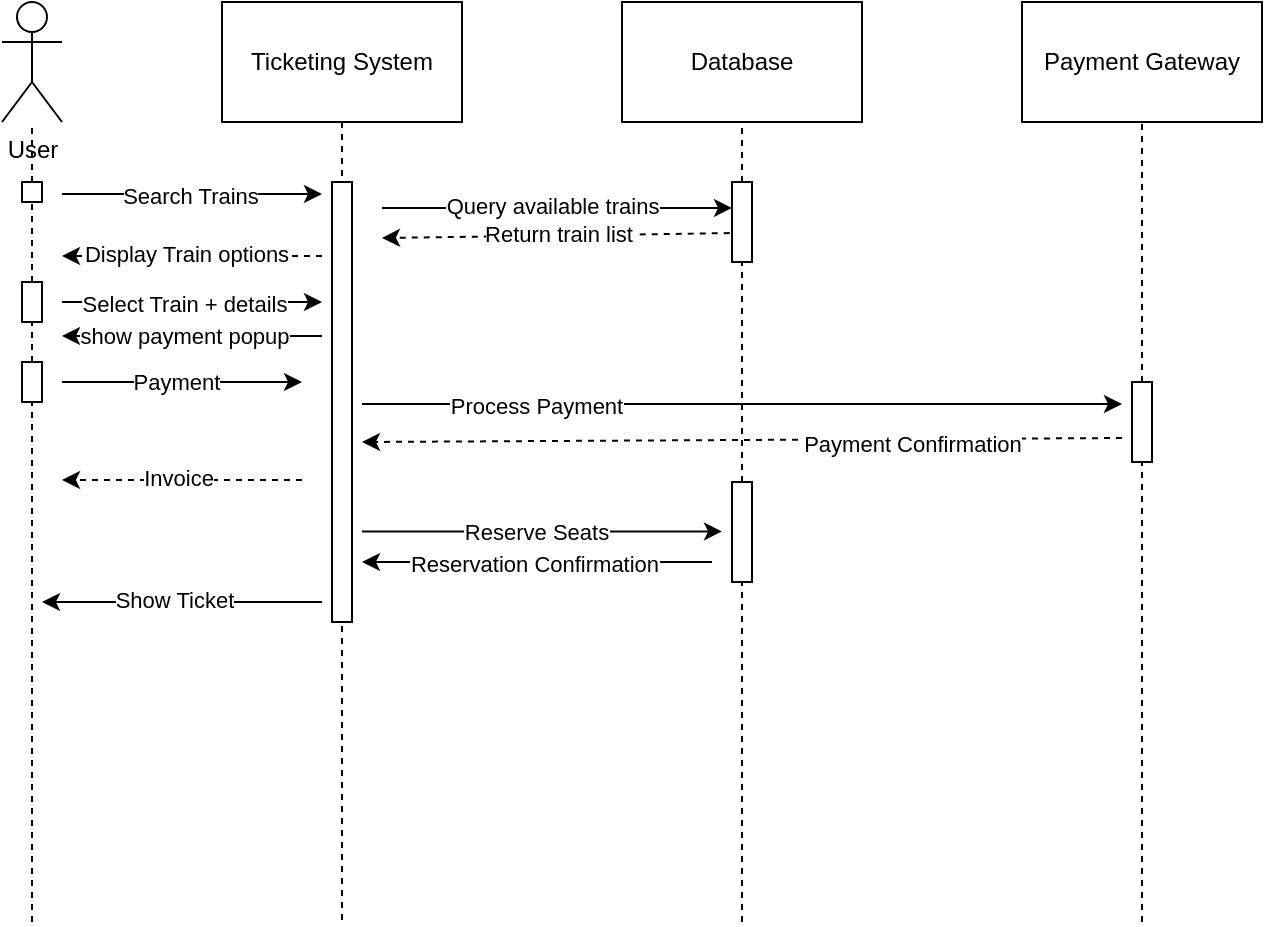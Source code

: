 <mxfile version="26.2.14">
  <diagram name="Page-1" id="i64wEnPb8zfksxOD2FZf">
    <mxGraphModel dx="1181" dy="661" grid="1" gridSize="10" guides="1" tooltips="1" connect="1" arrows="1" fold="1" page="1" pageScale="1" pageWidth="827" pageHeight="1169" math="0" shadow="0">
      <root>
        <mxCell id="0" />
        <mxCell id="1" parent="0" />
        <mxCell id="rvdwCyW7f-3hrS_x6d0H-1" value="Ticketing System" style="rounded=0;whiteSpace=wrap;html=1;" vertex="1" parent="1">
          <mxGeometry x="200" y="60" width="120" height="60" as="geometry" />
        </mxCell>
        <mxCell id="rvdwCyW7f-3hrS_x6d0H-2" value="Database" style="rounded=0;whiteSpace=wrap;html=1;" vertex="1" parent="1">
          <mxGeometry x="400" y="60" width="120" height="60" as="geometry" />
        </mxCell>
        <mxCell id="rvdwCyW7f-3hrS_x6d0H-3" value="Payment Gateway" style="rounded=0;whiteSpace=wrap;html=1;" vertex="1" parent="1">
          <mxGeometry x="600" y="60" width="120" height="60" as="geometry" />
        </mxCell>
        <mxCell id="rvdwCyW7f-3hrS_x6d0H-13" value="" style="endArrow=none;dashed=1;html=1;rounded=0;" edge="1" parent="1" source="rvdwCyW7f-3hrS_x6d0H-25" target="rvdwCyW7f-3hrS_x6d0H-2">
          <mxGeometry width="50" height="50" relative="1" as="geometry">
            <mxPoint x="460" y="520" as="sourcePoint" />
            <mxPoint x="430" y="300" as="targetPoint" />
          </mxGeometry>
        </mxCell>
        <mxCell id="rvdwCyW7f-3hrS_x6d0H-14" value="" style="endArrow=none;dashed=1;html=1;rounded=0;" edge="1" parent="1" target="rvdwCyW7f-3hrS_x6d0H-3">
          <mxGeometry width="50" height="50" relative="1" as="geometry">
            <mxPoint x="660" y="520" as="sourcePoint" />
            <mxPoint x="710" y="330" as="targetPoint" />
          </mxGeometry>
        </mxCell>
        <mxCell id="rvdwCyW7f-3hrS_x6d0H-17" value="User" style="shape=umlActor;verticalLabelPosition=bottom;verticalAlign=top;html=1;outlineConnect=0;" vertex="1" parent="1">
          <mxGeometry x="90" y="60" width="30" height="60" as="geometry" />
        </mxCell>
        <mxCell id="rvdwCyW7f-3hrS_x6d0H-18" value="" style="endArrow=none;dashed=1;html=1;rounded=0;" edge="1" parent="1" source="rvdwCyW7f-3hrS_x6d0H-20" target="rvdwCyW7f-3hrS_x6d0H-17">
          <mxGeometry width="50" height="50" relative="1" as="geometry">
            <mxPoint x="100" y="520" as="sourcePoint" />
            <mxPoint x="350" y="220" as="targetPoint" />
          </mxGeometry>
        </mxCell>
        <mxCell id="rvdwCyW7f-3hrS_x6d0H-21" value="" style="endArrow=none;dashed=1;html=1;rounded=0;" edge="1" parent="1" source="rvdwCyW7f-3hrS_x6d0H-62" target="rvdwCyW7f-3hrS_x6d0H-20">
          <mxGeometry width="50" height="50" relative="1" as="geometry">
            <mxPoint x="105" y="520" as="sourcePoint" />
            <mxPoint x="105" y="120" as="targetPoint" />
          </mxGeometry>
        </mxCell>
        <mxCell id="rvdwCyW7f-3hrS_x6d0H-20" value="" style="rounded=0;whiteSpace=wrap;html=1;" vertex="1" parent="1">
          <mxGeometry x="100" y="150" width="10" height="10" as="geometry" />
        </mxCell>
        <mxCell id="rvdwCyW7f-3hrS_x6d0H-23" value="" style="endArrow=none;dashed=1;html=1;rounded=0;" edge="1" parent="1">
          <mxGeometry width="50" height="50" relative="1" as="geometry">
            <mxPoint x="260" y="210" as="sourcePoint" />
            <mxPoint x="260" y="520" as="targetPoint" />
          </mxGeometry>
        </mxCell>
        <mxCell id="rvdwCyW7f-3hrS_x6d0H-26" value="" style="endArrow=none;dashed=1;html=1;rounded=0;" edge="1" parent="1" source="rvdwCyW7f-3hrS_x6d0H-56" target="rvdwCyW7f-3hrS_x6d0H-25">
          <mxGeometry width="50" height="50" relative="1" as="geometry">
            <mxPoint x="460" y="520" as="sourcePoint" />
            <mxPoint x="460" y="120" as="targetPoint" />
          </mxGeometry>
        </mxCell>
        <mxCell id="rvdwCyW7f-3hrS_x6d0H-25" value="" style="rounded=0;whiteSpace=wrap;html=1;" vertex="1" parent="1">
          <mxGeometry x="455" y="150" width="10" height="40" as="geometry" />
        </mxCell>
        <mxCell id="rvdwCyW7f-3hrS_x6d0H-28" value="" style="rounded=0;whiteSpace=wrap;html=1;" vertex="1" parent="1">
          <mxGeometry x="655" y="250" width="10" height="40" as="geometry" />
        </mxCell>
        <mxCell id="rvdwCyW7f-3hrS_x6d0H-29" value="" style="endArrow=classic;html=1;rounded=0;" edge="1" parent="1">
          <mxGeometry width="50" height="50" relative="1" as="geometry">
            <mxPoint x="120" y="156" as="sourcePoint" />
            <mxPoint x="250" y="156" as="targetPoint" />
          </mxGeometry>
        </mxCell>
        <mxCell id="rvdwCyW7f-3hrS_x6d0H-30" value="Search Trains" style="edgeLabel;html=1;align=center;verticalAlign=middle;resizable=0;points=[];" vertex="1" connectable="0" parent="rvdwCyW7f-3hrS_x6d0H-29">
          <mxGeometry x="-0.114" y="-1" relative="1" as="geometry">
            <mxPoint x="6" as="offset" />
          </mxGeometry>
        </mxCell>
        <mxCell id="rvdwCyW7f-3hrS_x6d0H-31" value="" style="endArrow=classic;html=1;rounded=0;entryX=0;entryY=0.324;entryDx=0;entryDy=0;entryPerimeter=0;" edge="1" parent="1" target="rvdwCyW7f-3hrS_x6d0H-25">
          <mxGeometry width="50" height="50" relative="1" as="geometry">
            <mxPoint x="280" y="163" as="sourcePoint" />
            <mxPoint x="453" y="161" as="targetPoint" />
          </mxGeometry>
        </mxCell>
        <mxCell id="rvdwCyW7f-3hrS_x6d0H-32" value="Query available trains" style="edgeLabel;html=1;align=center;verticalAlign=middle;resizable=0;points=[];" vertex="1" connectable="0" parent="rvdwCyW7f-3hrS_x6d0H-31">
          <mxGeometry x="-0.034" y="1" relative="1" as="geometry">
            <mxPoint as="offset" />
          </mxGeometry>
        </mxCell>
        <mxCell id="rvdwCyW7f-3hrS_x6d0H-34" value="" style="endArrow=classic;html=1;rounded=0;exitX=-0.114;exitY=0.639;exitDx=0;exitDy=0;dashed=1;exitPerimeter=0;" edge="1" parent="1" source="rvdwCyW7f-3hrS_x6d0H-25">
          <mxGeometry width="50" height="50" relative="1" as="geometry">
            <mxPoint x="300" y="300" as="sourcePoint" />
            <mxPoint x="280" y="178" as="targetPoint" />
          </mxGeometry>
        </mxCell>
        <mxCell id="rvdwCyW7f-3hrS_x6d0H-37" value="Return train list" style="edgeLabel;html=1;align=center;verticalAlign=middle;resizable=0;points=[];" vertex="1" connectable="0" parent="rvdwCyW7f-3hrS_x6d0H-34">
          <mxGeometry x="-0.006" y="-1" relative="1" as="geometry">
            <mxPoint as="offset" />
          </mxGeometry>
        </mxCell>
        <mxCell id="rvdwCyW7f-3hrS_x6d0H-38" value="" style="endArrow=classic;html=1;rounded=0;dashed=1;" edge="1" parent="1">
          <mxGeometry width="50" height="50" relative="1" as="geometry">
            <mxPoint x="250" y="187" as="sourcePoint" />
            <mxPoint x="120" y="187" as="targetPoint" />
            <Array as="points">
              <mxPoint x="130" y="187" />
            </Array>
          </mxGeometry>
        </mxCell>
        <mxCell id="rvdwCyW7f-3hrS_x6d0H-41" value="Display Train options" style="edgeLabel;html=1;align=center;verticalAlign=middle;resizable=0;points=[];" vertex="1" connectable="0" parent="rvdwCyW7f-3hrS_x6d0H-38">
          <mxGeometry x="0.091" y="-1" relative="1" as="geometry">
            <mxPoint x="3" as="offset" />
          </mxGeometry>
        </mxCell>
        <mxCell id="rvdwCyW7f-3hrS_x6d0H-43" value="" style="endArrow=classic;html=1;rounded=0;" edge="1" parent="1">
          <mxGeometry width="50" height="50" relative="1" as="geometry">
            <mxPoint x="120" y="210" as="sourcePoint" />
            <mxPoint x="250" y="210" as="targetPoint" />
          </mxGeometry>
        </mxCell>
        <mxCell id="rvdwCyW7f-3hrS_x6d0H-44" value="&lt;div&gt;&lt;span style=&quot;background-color: light-dark(#ffffff, var(--ge-dark-color, #121212)); color: light-dark(rgb(0, 0, 0), rgb(255, 255, 255));&quot;&gt;Select Train + details&lt;/span&gt;&lt;/div&gt;" style="edgeLabel;html=1;align=center;verticalAlign=middle;resizable=0;points=[];" vertex="1" connectable="0" parent="rvdwCyW7f-3hrS_x6d0H-43">
          <mxGeometry x="0.008" y="-1" relative="1" as="geometry">
            <mxPoint x="-5" as="offset" />
          </mxGeometry>
        </mxCell>
        <mxCell id="rvdwCyW7f-3hrS_x6d0H-46" value="" style="endArrow=classic;html=1;rounded=0;" edge="1" parent="1">
          <mxGeometry width="50" height="50" relative="1" as="geometry">
            <mxPoint x="250" y="227" as="sourcePoint" />
            <mxPoint x="120" y="227" as="targetPoint" />
          </mxGeometry>
        </mxCell>
        <mxCell id="rvdwCyW7f-3hrS_x6d0H-47" value="show payment popup" style="edgeLabel;html=1;align=center;verticalAlign=middle;resizable=0;points=[];" vertex="1" connectable="0" parent="rvdwCyW7f-3hrS_x6d0H-46">
          <mxGeometry x="0.072" relative="1" as="geometry">
            <mxPoint as="offset" />
          </mxGeometry>
        </mxCell>
        <mxCell id="rvdwCyW7f-3hrS_x6d0H-48" value="" style="endArrow=classic;html=1;rounded=0;" edge="1" parent="1">
          <mxGeometry width="50" height="50" relative="1" as="geometry">
            <mxPoint x="120" y="250" as="sourcePoint" />
            <mxPoint x="240" y="250" as="targetPoint" />
          </mxGeometry>
        </mxCell>
        <mxCell id="rvdwCyW7f-3hrS_x6d0H-49" value="Payment" style="edgeLabel;html=1;align=center;verticalAlign=middle;resizable=0;points=[];" vertex="1" connectable="0" parent="rvdwCyW7f-3hrS_x6d0H-48">
          <mxGeometry x="-0.05" relative="1" as="geometry">
            <mxPoint as="offset" />
          </mxGeometry>
        </mxCell>
        <mxCell id="rvdwCyW7f-3hrS_x6d0H-50" value="" style="endArrow=classic;html=1;rounded=0;" edge="1" parent="1">
          <mxGeometry width="50" height="50" relative="1" as="geometry">
            <mxPoint x="270" y="261" as="sourcePoint" />
            <mxPoint x="650" y="261" as="targetPoint" />
          </mxGeometry>
        </mxCell>
        <mxCell id="rvdwCyW7f-3hrS_x6d0H-51" value="Process Payment" style="edgeLabel;html=1;align=center;verticalAlign=middle;resizable=0;points=[];" vertex="1" connectable="0" parent="rvdwCyW7f-3hrS_x6d0H-50">
          <mxGeometry x="-0.542" y="-1" relative="1" as="geometry">
            <mxPoint as="offset" />
          </mxGeometry>
        </mxCell>
        <mxCell id="rvdwCyW7f-3hrS_x6d0H-52" value="" style="endArrow=classic;html=1;rounded=0;dashed=1;" edge="1" parent="1">
          <mxGeometry width="50" height="50" relative="1" as="geometry">
            <mxPoint x="650" y="278" as="sourcePoint" />
            <mxPoint x="270" y="280" as="targetPoint" />
          </mxGeometry>
        </mxCell>
        <mxCell id="rvdwCyW7f-3hrS_x6d0H-53" value="Payment Confirmation" style="edgeLabel;html=1;align=center;verticalAlign=middle;resizable=0;points=[];" vertex="1" connectable="0" parent="rvdwCyW7f-3hrS_x6d0H-52">
          <mxGeometry x="-0.444" y="2" relative="1" as="geometry">
            <mxPoint as="offset" />
          </mxGeometry>
        </mxCell>
        <mxCell id="rvdwCyW7f-3hrS_x6d0H-55" value="" style="endArrow=classic;html=1;rounded=0;" edge="1" parent="1">
          <mxGeometry width="50" height="50" relative="1" as="geometry">
            <mxPoint x="270" y="324.71" as="sourcePoint" />
            <mxPoint x="450" y="324.71" as="targetPoint" />
          </mxGeometry>
        </mxCell>
        <mxCell id="rvdwCyW7f-3hrS_x6d0H-57" value="Reserve Seats" style="edgeLabel;html=1;align=center;verticalAlign=middle;resizable=0;points=[];" vertex="1" connectable="0" parent="rvdwCyW7f-3hrS_x6d0H-55">
          <mxGeometry x="-0.033" relative="1" as="geometry">
            <mxPoint as="offset" />
          </mxGeometry>
        </mxCell>
        <mxCell id="rvdwCyW7f-3hrS_x6d0H-58" value="" style="endArrow=classic;html=1;rounded=0;" edge="1" parent="1">
          <mxGeometry width="50" height="50" relative="1" as="geometry">
            <mxPoint x="445" y="340" as="sourcePoint" />
            <mxPoint x="270" y="340" as="targetPoint" />
          </mxGeometry>
        </mxCell>
        <mxCell id="rvdwCyW7f-3hrS_x6d0H-59" value="Reservation Confirmation" style="edgeLabel;html=1;align=center;verticalAlign=middle;resizable=0;points=[];" vertex="1" connectable="0" parent="rvdwCyW7f-3hrS_x6d0H-58">
          <mxGeometry x="0.024" y="1" relative="1" as="geometry">
            <mxPoint as="offset" />
          </mxGeometry>
        </mxCell>
        <mxCell id="rvdwCyW7f-3hrS_x6d0H-60" value="" style="endArrow=classic;html=1;rounded=0;dashed=1;" edge="1" parent="1">
          <mxGeometry width="50" height="50" relative="1" as="geometry">
            <mxPoint x="240" y="299" as="sourcePoint" />
            <mxPoint x="120" y="299" as="targetPoint" />
          </mxGeometry>
        </mxCell>
        <mxCell id="rvdwCyW7f-3hrS_x6d0H-61" value="Invoice" style="edgeLabel;html=1;align=center;verticalAlign=middle;resizable=0;points=[];" vertex="1" connectable="0" parent="rvdwCyW7f-3hrS_x6d0H-60">
          <mxGeometry x="0.031" y="-1" relative="1" as="geometry">
            <mxPoint as="offset" />
          </mxGeometry>
        </mxCell>
        <mxCell id="rvdwCyW7f-3hrS_x6d0H-63" value="" style="endArrow=none;dashed=1;html=1;rounded=0;" edge="1" parent="1" source="rvdwCyW7f-3hrS_x6d0H-64" target="rvdwCyW7f-3hrS_x6d0H-62">
          <mxGeometry width="50" height="50" relative="1" as="geometry">
            <mxPoint x="105" y="520" as="sourcePoint" />
            <mxPoint x="105" y="160" as="targetPoint" />
          </mxGeometry>
        </mxCell>
        <mxCell id="rvdwCyW7f-3hrS_x6d0H-62" value="" style="rounded=0;whiteSpace=wrap;html=1;" vertex="1" parent="1">
          <mxGeometry x="100" y="200" width="10" height="20" as="geometry" />
        </mxCell>
        <mxCell id="rvdwCyW7f-3hrS_x6d0H-65" value="" style="endArrow=none;dashed=1;html=1;rounded=0;" edge="1" parent="1" target="rvdwCyW7f-3hrS_x6d0H-64">
          <mxGeometry width="50" height="50" relative="1" as="geometry">
            <mxPoint x="105" y="520" as="sourcePoint" />
            <mxPoint x="105" y="220" as="targetPoint" />
          </mxGeometry>
        </mxCell>
        <mxCell id="rvdwCyW7f-3hrS_x6d0H-64" value="" style="rounded=0;whiteSpace=wrap;html=1;" vertex="1" parent="1">
          <mxGeometry x="100" y="240" width="10" height="20" as="geometry" />
        </mxCell>
        <mxCell id="rvdwCyW7f-3hrS_x6d0H-67" value="" style="endArrow=none;dashed=1;html=1;rounded=0;entryX=0.5;entryY=0;entryDx=0;entryDy=0;" edge="1" parent="1" source="rvdwCyW7f-3hrS_x6d0H-1">
          <mxGeometry width="50" height="50" relative="1" as="geometry">
            <mxPoint x="260" y="120" as="sourcePoint" />
            <mxPoint x="260" y="210" as="targetPoint" />
          </mxGeometry>
        </mxCell>
        <mxCell id="rvdwCyW7f-3hrS_x6d0H-71" value="" style="rounded=0;whiteSpace=wrap;html=1;" vertex="1" parent="1">
          <mxGeometry x="255" y="150" width="10" height="220" as="geometry" />
        </mxCell>
        <mxCell id="rvdwCyW7f-3hrS_x6d0H-72" value="" style="endArrow=classic;html=1;rounded=0;" edge="1" parent="1">
          <mxGeometry width="50" height="50" relative="1" as="geometry">
            <mxPoint x="250" y="360" as="sourcePoint" />
            <mxPoint x="110" y="360" as="targetPoint" />
            <Array as="points" />
          </mxGeometry>
        </mxCell>
        <mxCell id="rvdwCyW7f-3hrS_x6d0H-73" value="Show Ticket" style="edgeLabel;html=1;align=center;verticalAlign=middle;resizable=0;points=[];" vertex="1" connectable="0" parent="rvdwCyW7f-3hrS_x6d0H-72">
          <mxGeometry x="0.055" y="-1" relative="1" as="geometry">
            <mxPoint as="offset" />
          </mxGeometry>
        </mxCell>
        <mxCell id="rvdwCyW7f-3hrS_x6d0H-75" value="" style="endArrow=none;dashed=1;html=1;rounded=0;" edge="1" parent="1" target="rvdwCyW7f-3hrS_x6d0H-56">
          <mxGeometry width="50" height="50" relative="1" as="geometry">
            <mxPoint x="460" y="520" as="sourcePoint" />
            <mxPoint x="460" y="190" as="targetPoint" />
          </mxGeometry>
        </mxCell>
        <mxCell id="rvdwCyW7f-3hrS_x6d0H-56" value="" style="rounded=0;whiteSpace=wrap;html=1;" vertex="1" parent="1">
          <mxGeometry x="455" y="300" width="10" height="50" as="geometry" />
        </mxCell>
      </root>
    </mxGraphModel>
  </diagram>
</mxfile>
